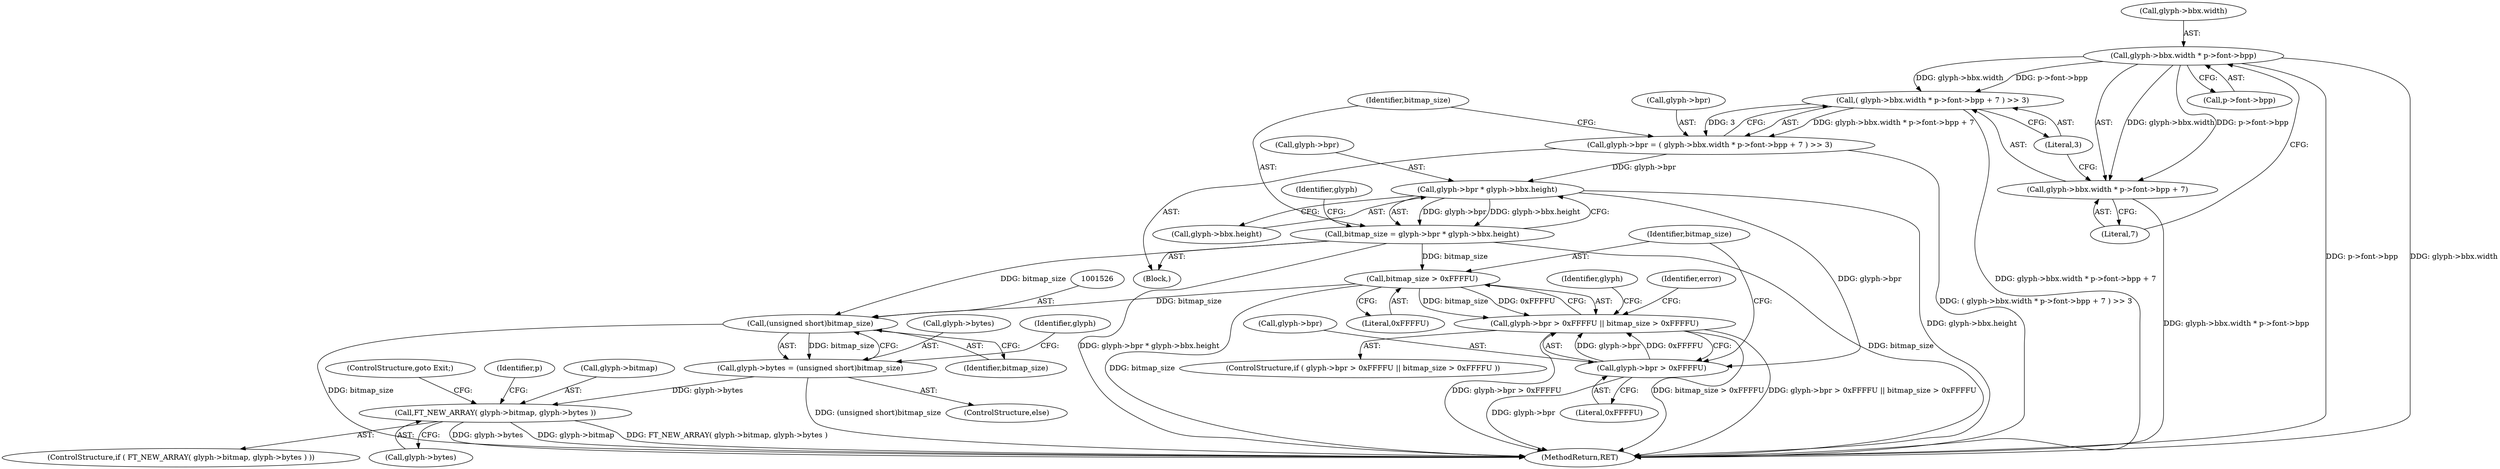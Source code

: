 digraph "0_savannah_07bdb6e289c7954e2a533039dc93c1c136099d2d@pointer" {
"1001481" [label="(Call,glyph->bbx.width * p->font->bpp)"];
"1001479" [label="(Call,( glyph->bbx.width * p->font->bpp + 7 ) >> 3)"];
"1001475" [label="(Call,glyph->bpr = ( glyph->bbx.width * p->font->bpp + 7 ) >> 3)"];
"1001496" [label="(Call,glyph->bpr * glyph->bbx.height)"];
"1001494" [label="(Call,bitmap_size = glyph->bpr * glyph->bbx.height)"];
"1001512" [label="(Call,bitmap_size > 0xFFFFU)"];
"1001506" [label="(Call,glyph->bpr > 0xFFFFU || bitmap_size > 0xFFFFU)"];
"1001525" [label="(Call,(unsigned short)bitmap_size)"];
"1001521" [label="(Call,glyph->bytes = (unsigned short)bitmap_size)"];
"1001529" [label="(Call,FT_NEW_ARRAY( glyph->bitmap, glyph->bytes ))"];
"1001507" [label="(Call,glyph->bpr > 0xFFFFU)"];
"1001480" [label="(Call,glyph->bbx.width * p->font->bpp + 7)"];
"1001461" [label="(Block,)"];
"1001511" [label="(Literal,0xFFFFU)"];
"1001520" [label="(ControlStructure,else)"];
"1001497" [label="(Call,glyph->bpr)"];
"1001514" [label="(Literal,0xFFFFU)"];
"1001480" [label="(Call,glyph->bbx.width * p->font->bpp + 7)"];
"1001529" [label="(Call,FT_NEW_ARRAY( glyph->bitmap, glyph->bytes ))"];
"1001495" [label="(Identifier,bitmap_size)"];
"1001523" [label="(Identifier,glyph)"];
"1001493" [label="(Literal,3)"];
"1001539" [label="(Identifier,p)"];
"1001482" [label="(Call,glyph->bbx.width)"];
"1001530" [label="(Call,glyph->bitmap)"];
"1001525" [label="(Call,(unsigned short)bitmap_size)"];
"1001487" [label="(Call,p->font->bpp)"];
"1001512" [label="(Call,bitmap_size > 0xFFFFU)"];
"1001507" [label="(Call,glyph->bpr > 0xFFFFU)"];
"1001521" [label="(Call,glyph->bytes = (unsigned short)bitmap_size)"];
"1001571" [label="(MethodReturn,RET)"];
"1001517" [label="(Identifier,error)"];
"1001476" [label="(Call,glyph->bpr)"];
"1001533" [label="(Call,glyph->bytes)"];
"1001492" [label="(Literal,7)"];
"1001506" [label="(Call,glyph->bpr > 0xFFFFU || bitmap_size > 0xFFFFU)"];
"1001496" [label="(Call,glyph->bpr * glyph->bbx.height)"];
"1001513" [label="(Identifier,bitmap_size)"];
"1001528" [label="(ControlStructure,if ( FT_NEW_ARRAY( glyph->bitmap, glyph->bytes ) ))"];
"1001505" [label="(ControlStructure,if ( glyph->bpr > 0xFFFFU || bitmap_size > 0xFFFFU ))"];
"1001508" [label="(Call,glyph->bpr)"];
"1001479" [label="(Call,( glyph->bbx.width * p->font->bpp + 7 ) >> 3)"];
"1001509" [label="(Identifier,glyph)"];
"1001527" [label="(Identifier,bitmap_size)"];
"1001522" [label="(Call,glyph->bytes)"];
"1001536" [label="(ControlStructure,goto Exit;)"];
"1001494" [label="(Call,bitmap_size = glyph->bpr * glyph->bbx.height)"];
"1001500" [label="(Call,glyph->bbx.height)"];
"1001475" [label="(Call,glyph->bpr = ( glyph->bbx.width * p->font->bpp + 7 ) >> 3)"];
"1001531" [label="(Identifier,glyph)"];
"1001481" [label="(Call,glyph->bbx.width * p->font->bpp)"];
"1001481" -> "1001480"  [label="AST: "];
"1001481" -> "1001487"  [label="CFG: "];
"1001482" -> "1001481"  [label="AST: "];
"1001487" -> "1001481"  [label="AST: "];
"1001492" -> "1001481"  [label="CFG: "];
"1001481" -> "1001571"  [label="DDG: p->font->bpp"];
"1001481" -> "1001571"  [label="DDG: glyph->bbx.width"];
"1001481" -> "1001479"  [label="DDG: glyph->bbx.width"];
"1001481" -> "1001479"  [label="DDG: p->font->bpp"];
"1001481" -> "1001480"  [label="DDG: glyph->bbx.width"];
"1001481" -> "1001480"  [label="DDG: p->font->bpp"];
"1001479" -> "1001475"  [label="AST: "];
"1001479" -> "1001493"  [label="CFG: "];
"1001480" -> "1001479"  [label="AST: "];
"1001493" -> "1001479"  [label="AST: "];
"1001475" -> "1001479"  [label="CFG: "];
"1001479" -> "1001571"  [label="DDG: glyph->bbx.width * p->font->bpp + 7"];
"1001479" -> "1001475"  [label="DDG: glyph->bbx.width * p->font->bpp + 7"];
"1001479" -> "1001475"  [label="DDG: 3"];
"1001475" -> "1001461"  [label="AST: "];
"1001476" -> "1001475"  [label="AST: "];
"1001495" -> "1001475"  [label="CFG: "];
"1001475" -> "1001571"  [label="DDG: ( glyph->bbx.width * p->font->bpp + 7 ) >> 3"];
"1001475" -> "1001496"  [label="DDG: glyph->bpr"];
"1001496" -> "1001494"  [label="AST: "];
"1001496" -> "1001500"  [label="CFG: "];
"1001497" -> "1001496"  [label="AST: "];
"1001500" -> "1001496"  [label="AST: "];
"1001494" -> "1001496"  [label="CFG: "];
"1001496" -> "1001571"  [label="DDG: glyph->bbx.height"];
"1001496" -> "1001494"  [label="DDG: glyph->bpr"];
"1001496" -> "1001494"  [label="DDG: glyph->bbx.height"];
"1001496" -> "1001507"  [label="DDG: glyph->bpr"];
"1001494" -> "1001461"  [label="AST: "];
"1001495" -> "1001494"  [label="AST: "];
"1001509" -> "1001494"  [label="CFG: "];
"1001494" -> "1001571"  [label="DDG: bitmap_size"];
"1001494" -> "1001571"  [label="DDG: glyph->bpr * glyph->bbx.height"];
"1001494" -> "1001512"  [label="DDG: bitmap_size"];
"1001494" -> "1001525"  [label="DDG: bitmap_size"];
"1001512" -> "1001506"  [label="AST: "];
"1001512" -> "1001514"  [label="CFG: "];
"1001513" -> "1001512"  [label="AST: "];
"1001514" -> "1001512"  [label="AST: "];
"1001506" -> "1001512"  [label="CFG: "];
"1001512" -> "1001571"  [label="DDG: bitmap_size"];
"1001512" -> "1001506"  [label="DDG: bitmap_size"];
"1001512" -> "1001506"  [label="DDG: 0xFFFFU"];
"1001512" -> "1001525"  [label="DDG: bitmap_size"];
"1001506" -> "1001505"  [label="AST: "];
"1001506" -> "1001507"  [label="CFG: "];
"1001507" -> "1001506"  [label="AST: "];
"1001517" -> "1001506"  [label="CFG: "];
"1001523" -> "1001506"  [label="CFG: "];
"1001506" -> "1001571"  [label="DDG: bitmap_size > 0xFFFFU"];
"1001506" -> "1001571"  [label="DDG: glyph->bpr > 0xFFFFU || bitmap_size > 0xFFFFU"];
"1001506" -> "1001571"  [label="DDG: glyph->bpr > 0xFFFFU"];
"1001507" -> "1001506"  [label="DDG: glyph->bpr"];
"1001507" -> "1001506"  [label="DDG: 0xFFFFU"];
"1001525" -> "1001521"  [label="AST: "];
"1001525" -> "1001527"  [label="CFG: "];
"1001526" -> "1001525"  [label="AST: "];
"1001527" -> "1001525"  [label="AST: "];
"1001521" -> "1001525"  [label="CFG: "];
"1001525" -> "1001571"  [label="DDG: bitmap_size"];
"1001525" -> "1001521"  [label="DDG: bitmap_size"];
"1001521" -> "1001520"  [label="AST: "];
"1001522" -> "1001521"  [label="AST: "];
"1001531" -> "1001521"  [label="CFG: "];
"1001521" -> "1001571"  [label="DDG: (unsigned short)bitmap_size"];
"1001521" -> "1001529"  [label="DDG: glyph->bytes"];
"1001529" -> "1001528"  [label="AST: "];
"1001529" -> "1001533"  [label="CFG: "];
"1001530" -> "1001529"  [label="AST: "];
"1001533" -> "1001529"  [label="AST: "];
"1001536" -> "1001529"  [label="CFG: "];
"1001539" -> "1001529"  [label="CFG: "];
"1001529" -> "1001571"  [label="DDG: glyph->bitmap"];
"1001529" -> "1001571"  [label="DDG: FT_NEW_ARRAY( glyph->bitmap, glyph->bytes )"];
"1001529" -> "1001571"  [label="DDG: glyph->bytes"];
"1001507" -> "1001511"  [label="CFG: "];
"1001508" -> "1001507"  [label="AST: "];
"1001511" -> "1001507"  [label="AST: "];
"1001513" -> "1001507"  [label="CFG: "];
"1001507" -> "1001571"  [label="DDG: glyph->bpr"];
"1001480" -> "1001492"  [label="CFG: "];
"1001492" -> "1001480"  [label="AST: "];
"1001493" -> "1001480"  [label="CFG: "];
"1001480" -> "1001571"  [label="DDG: glyph->bbx.width * p->font->bpp"];
}
